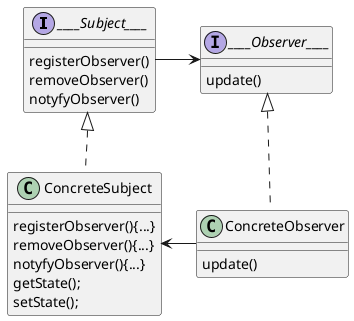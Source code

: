 @startuml

interface ____Subject____
interface ____Observer____
class ConcreteSubject
class ConcreteObserver


____Subject____ <|.. ConcreteSubject
____Observer____ <|.. ConcreteObserver

____Subject____ -> ____Observer____
ConcreteSubject <- ConcreteObserver

interface ____Subject____ {
registerObserver()
removeObserver()
notyfyObserver()
}
interface ____Observer____ {
update()
}
class ConcreteObserver {
update()
}
class ConcreteSubject {
registerObserver(){...}
removeObserver(){...}
notyfyObserver(){...}
getState();
setState();
}

@enduml